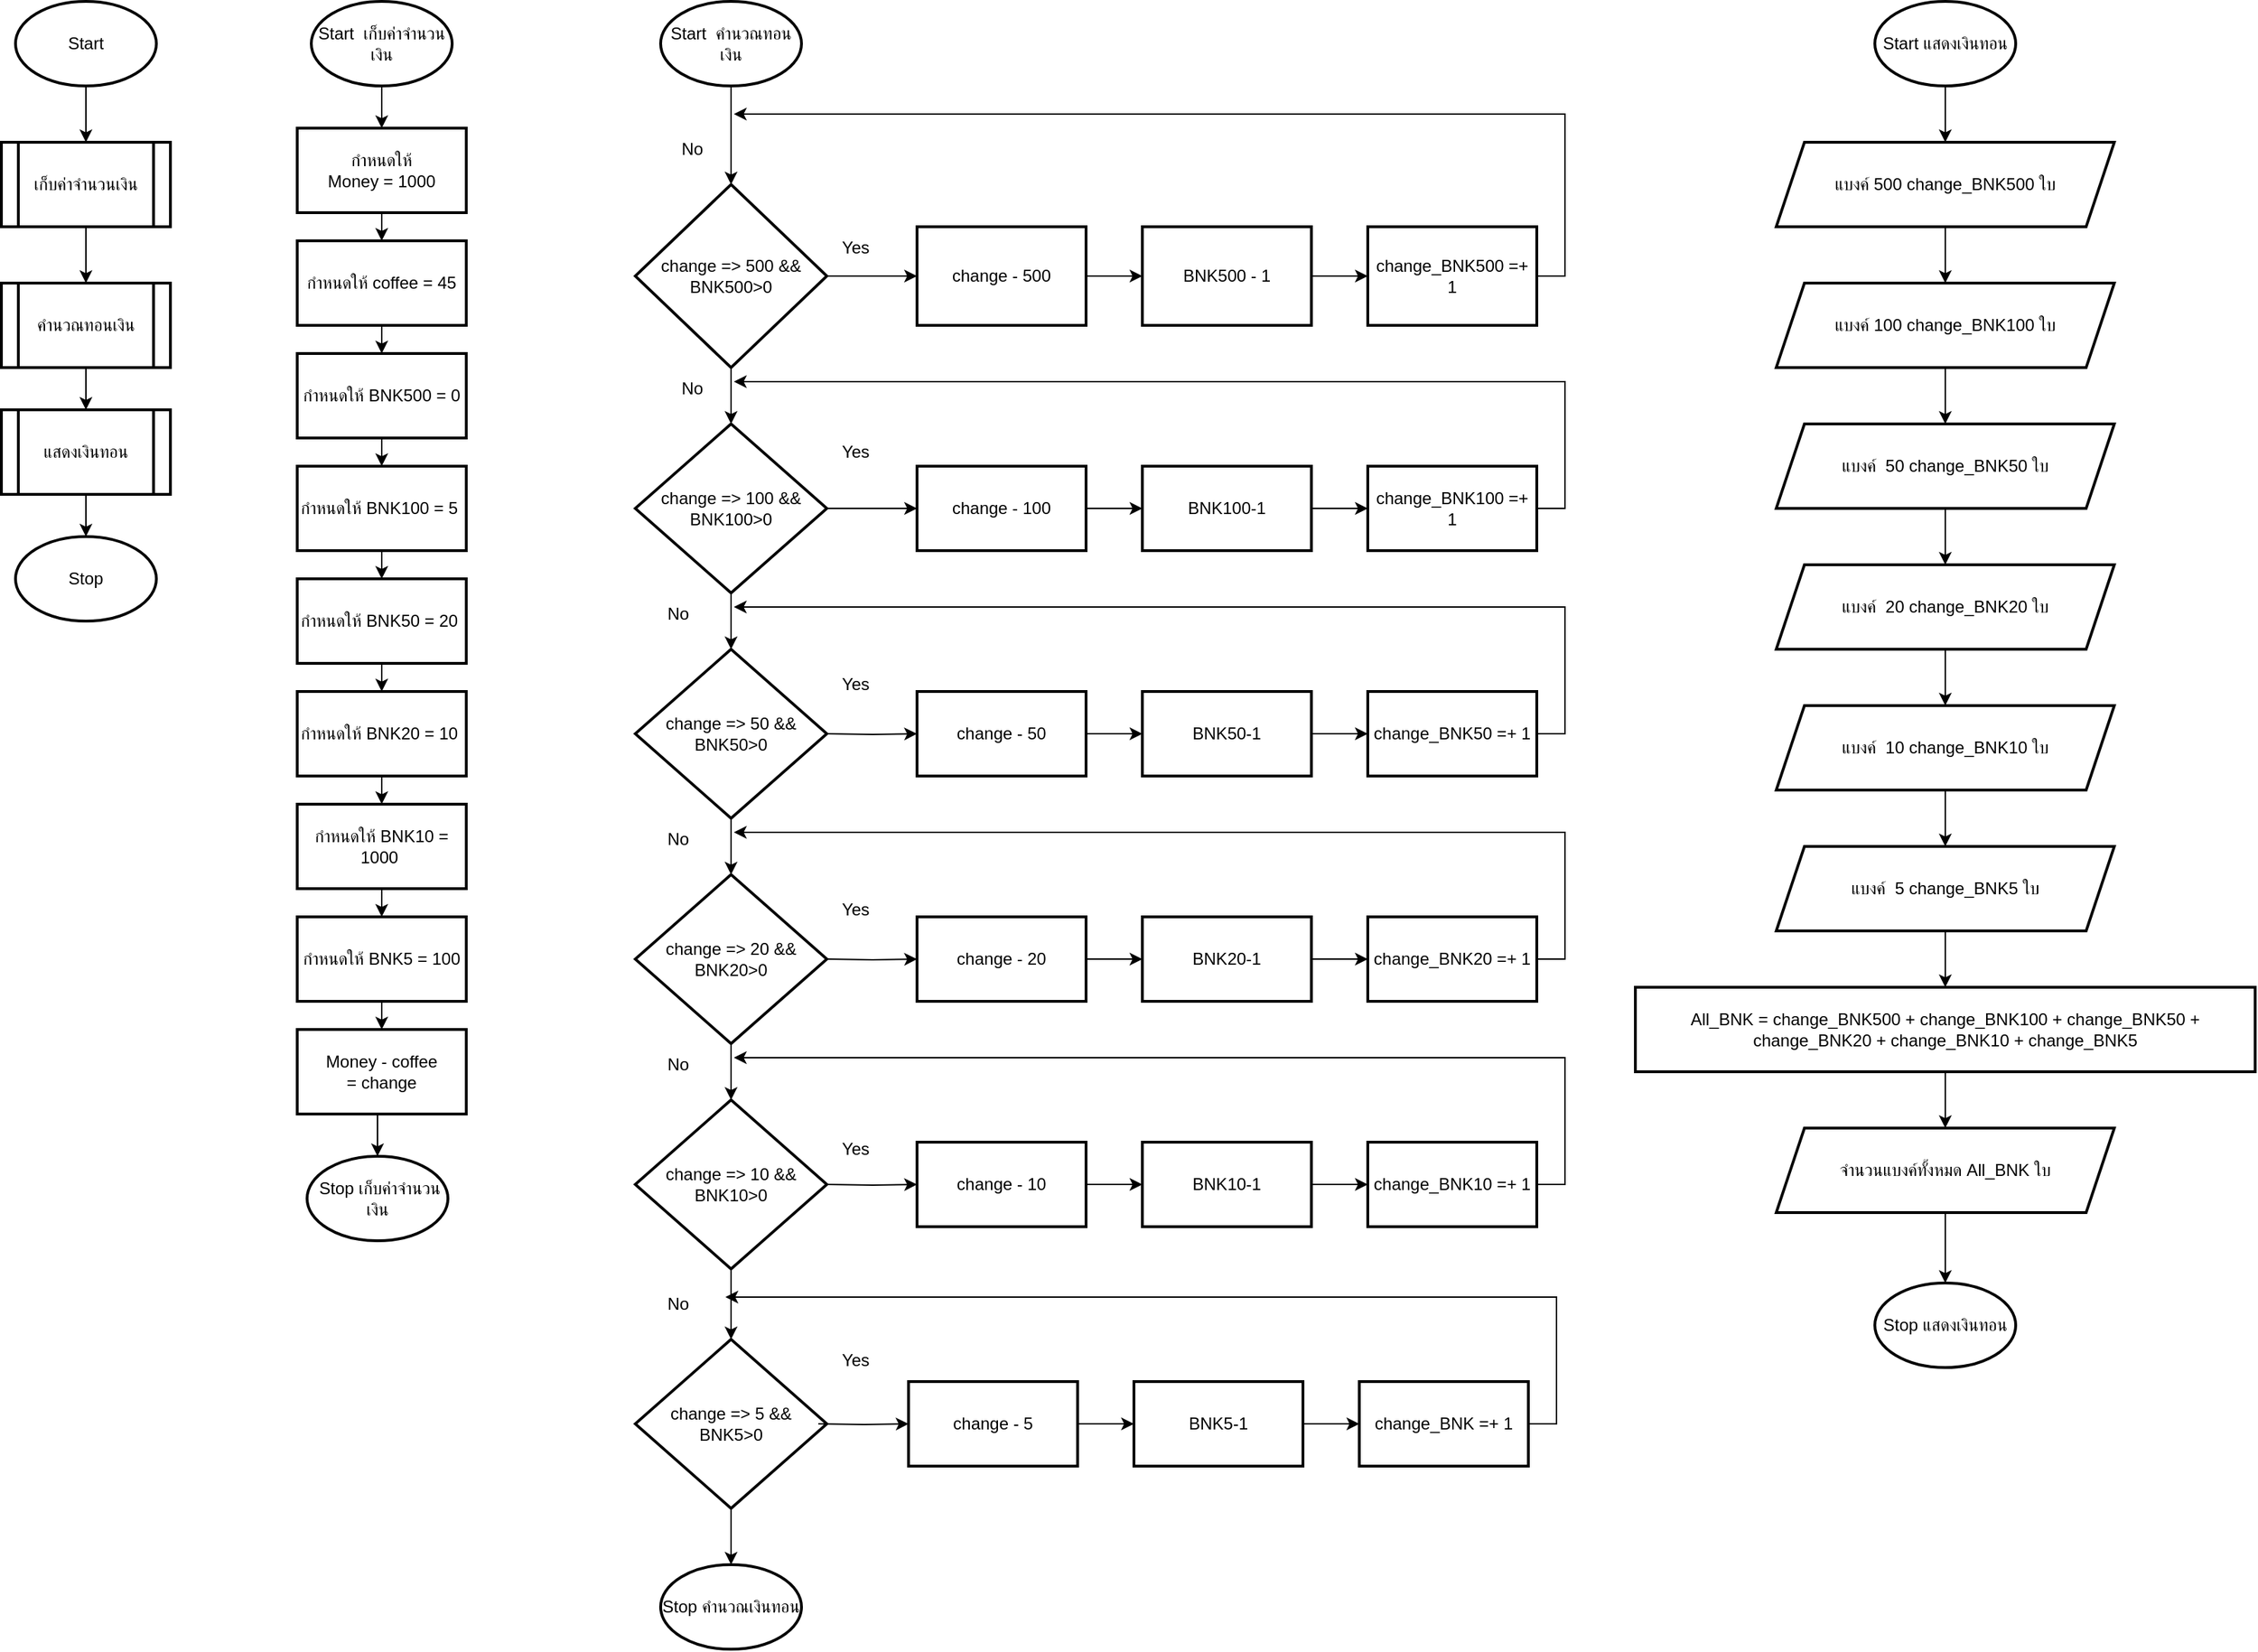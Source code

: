 <mxfile version="24.6.4" type="device">
  <diagram name="หน้า-1" id="3BrTF_8niSUf-r9iCkRO">
    <mxGraphModel dx="1932" dy="586" grid="1" gridSize="10" guides="1" tooltips="1" connect="1" arrows="1" fold="1" page="1" pageScale="1" pageWidth="827" pageHeight="1169" math="0" shadow="0">
      <root>
        <mxCell id="0" />
        <mxCell id="1" parent="0" />
        <mxCell id="0ssSMTU40QPU4PCMAQwY-18" value="" style="edgeStyle=orthogonalEdgeStyle;rounded=0;orthogonalLoop=1;jettySize=auto;html=1;" edge="1" parent="1" source="0ssSMTU40QPU4PCMAQwY-4" target="0ssSMTU40QPU4PCMAQwY-17">
          <mxGeometry relative="1" as="geometry" />
        </mxCell>
        <mxCell id="0ssSMTU40QPU4PCMAQwY-4" value="Start&amp;nbsp; เก็บค่าจำนวนเงิน" style="strokeWidth=2;html=1;shape=mxgraph.flowchart.start_1;whiteSpace=wrap;" vertex="1" parent="1">
          <mxGeometry x="-510" y="40" width="100" height="60" as="geometry" />
        </mxCell>
        <mxCell id="0ssSMTU40QPU4PCMAQwY-20" value="" style="edgeStyle=orthogonalEdgeStyle;rounded=0;orthogonalLoop=1;jettySize=auto;html=1;" edge="1" parent="1" source="0ssSMTU40QPU4PCMAQwY-17" target="0ssSMTU40QPU4PCMAQwY-19">
          <mxGeometry relative="1" as="geometry" />
        </mxCell>
        <mxCell id="0ssSMTU40QPU4PCMAQwY-17" value="&lt;div&gt;กำหนดให้&lt;/div&gt;&lt;div&gt;Money = 1000&lt;/div&gt;" style="whiteSpace=wrap;html=1;strokeWidth=2;" vertex="1" parent="1">
          <mxGeometry x="-520" y="130" width="120" height="60" as="geometry" />
        </mxCell>
        <mxCell id="0ssSMTU40QPU4PCMAQwY-22" value="" style="edgeStyle=orthogonalEdgeStyle;rounded=0;orthogonalLoop=1;jettySize=auto;html=1;" edge="1" parent="1" source="0ssSMTU40QPU4PCMAQwY-19" target="0ssSMTU40QPU4PCMAQwY-21">
          <mxGeometry relative="1" as="geometry" />
        </mxCell>
        <mxCell id="0ssSMTU40QPU4PCMAQwY-19" value="กำหนดให้ coffee = 45" style="whiteSpace=wrap;html=1;strokeWidth=2;" vertex="1" parent="1">
          <mxGeometry x="-520" y="210" width="120" height="60" as="geometry" />
        </mxCell>
        <mxCell id="0ssSMTU40QPU4PCMAQwY-24" value="" style="edgeStyle=orthogonalEdgeStyle;rounded=0;orthogonalLoop=1;jettySize=auto;html=1;" edge="1" parent="1" source="0ssSMTU40QPU4PCMAQwY-21" target="0ssSMTU40QPU4PCMAQwY-23">
          <mxGeometry relative="1" as="geometry" />
        </mxCell>
        <mxCell id="0ssSMTU40QPU4PCMAQwY-21" value="กำหนดให้ BNK500 = 0" style="whiteSpace=wrap;html=1;strokeWidth=2;" vertex="1" parent="1">
          <mxGeometry x="-520" y="290" width="120" height="60" as="geometry" />
        </mxCell>
        <mxCell id="0ssSMTU40QPU4PCMAQwY-27" value="" style="edgeStyle=orthogonalEdgeStyle;rounded=0;orthogonalLoop=1;jettySize=auto;html=1;" edge="1" parent="1" source="0ssSMTU40QPU4PCMAQwY-23" target="0ssSMTU40QPU4PCMAQwY-26">
          <mxGeometry relative="1" as="geometry" />
        </mxCell>
        <mxCell id="0ssSMTU40QPU4PCMAQwY-23" value="กำหนดให้ BNK100 = 5&amp;nbsp;" style="whiteSpace=wrap;html=1;strokeWidth=2;" vertex="1" parent="1">
          <mxGeometry x="-520" y="370" width="120" height="60" as="geometry" />
        </mxCell>
        <mxCell id="0ssSMTU40QPU4PCMAQwY-29" value="" style="edgeStyle=orthogonalEdgeStyle;rounded=0;orthogonalLoop=1;jettySize=auto;html=1;" edge="1" parent="1" source="0ssSMTU40QPU4PCMAQwY-26" target="0ssSMTU40QPU4PCMAQwY-28">
          <mxGeometry relative="1" as="geometry" />
        </mxCell>
        <mxCell id="0ssSMTU40QPU4PCMAQwY-26" value="กำหนดให้ BNK50 = 20&amp;nbsp;" style="whiteSpace=wrap;html=1;strokeWidth=2;" vertex="1" parent="1">
          <mxGeometry x="-520" y="450" width="120" height="60" as="geometry" />
        </mxCell>
        <mxCell id="0ssSMTU40QPU4PCMAQwY-31" value="" style="edgeStyle=orthogonalEdgeStyle;rounded=0;orthogonalLoop=1;jettySize=auto;html=1;" edge="1" parent="1" source="0ssSMTU40QPU4PCMAQwY-28" target="0ssSMTU40QPU4PCMAQwY-30">
          <mxGeometry relative="1" as="geometry" />
        </mxCell>
        <mxCell id="0ssSMTU40QPU4PCMAQwY-28" value="กำหนดให้ BNK20 = 10&amp;nbsp;" style="whiteSpace=wrap;html=1;strokeWidth=2;" vertex="1" parent="1">
          <mxGeometry x="-520" y="530" width="120" height="60" as="geometry" />
        </mxCell>
        <mxCell id="0ssSMTU40QPU4PCMAQwY-33" value="" style="edgeStyle=orthogonalEdgeStyle;rounded=0;orthogonalLoop=1;jettySize=auto;html=1;" edge="1" parent="1" source="0ssSMTU40QPU4PCMAQwY-30" target="0ssSMTU40QPU4PCMAQwY-32">
          <mxGeometry relative="1" as="geometry" />
        </mxCell>
        <mxCell id="0ssSMTU40QPU4PCMAQwY-30" value="กำหนดให้ BNK10 = 1000&amp;nbsp;" style="whiteSpace=wrap;html=1;strokeWidth=2;" vertex="1" parent="1">
          <mxGeometry x="-520" y="610" width="120" height="60" as="geometry" />
        </mxCell>
        <mxCell id="0ssSMTU40QPU4PCMAQwY-35" value="" style="edgeStyle=orthogonalEdgeStyle;rounded=0;orthogonalLoop=1;jettySize=auto;html=1;" edge="1" parent="1" source="0ssSMTU40QPU4PCMAQwY-32" target="0ssSMTU40QPU4PCMAQwY-34">
          <mxGeometry relative="1" as="geometry" />
        </mxCell>
        <mxCell id="0ssSMTU40QPU4PCMAQwY-32" value="กำหนดให้ BNK5 = 100" style="whiteSpace=wrap;html=1;strokeWidth=2;" vertex="1" parent="1">
          <mxGeometry x="-520" y="690" width="120" height="60" as="geometry" />
        </mxCell>
        <mxCell id="0ssSMTU40QPU4PCMAQwY-34" value="Money - coffee =&amp;nbsp;change" style="whiteSpace=wrap;html=1;strokeWidth=2;" vertex="1" parent="1">
          <mxGeometry x="-520" y="770" width="120" height="60" as="geometry" />
        </mxCell>
        <mxCell id="0ssSMTU40QPU4PCMAQwY-145" style="edgeStyle=orthogonalEdgeStyle;rounded=0;orthogonalLoop=1;jettySize=auto;html=1;exitX=1;exitY=0.5;exitDx=0;exitDy=0;entryX=0;entryY=0.5;entryDx=0;entryDy=0;" edge="1" parent="1" source="0ssSMTU40QPU4PCMAQwY-37" target="0ssSMTU40QPU4PCMAQwY-39">
          <mxGeometry relative="1" as="geometry" />
        </mxCell>
        <mxCell id="0ssSMTU40QPU4PCMAQwY-154" style="edgeStyle=orthogonalEdgeStyle;rounded=0;orthogonalLoop=1;jettySize=auto;html=1;exitX=0.5;exitY=1;exitDx=0;exitDy=0;entryX=0.5;entryY=0;entryDx=0;entryDy=0;" edge="1" parent="1" source="0ssSMTU40QPU4PCMAQwY-37" target="0ssSMTU40QPU4PCMAQwY-45">
          <mxGeometry relative="1" as="geometry" />
        </mxCell>
        <mxCell id="0ssSMTU40QPU4PCMAQwY-37" value="change =&amp;gt; 500 &amp;amp;&amp;amp; BNK500&amp;gt;0" style="rhombus;whiteSpace=wrap;html=1;strokeWidth=2;" vertex="1" parent="1">
          <mxGeometry x="-280" y="170" width="136" height="130" as="geometry" />
        </mxCell>
        <mxCell id="0ssSMTU40QPU4PCMAQwY-146" style="edgeStyle=orthogonalEdgeStyle;rounded=0;orthogonalLoop=1;jettySize=auto;html=1;exitX=1;exitY=0.5;exitDx=0;exitDy=0;entryX=0;entryY=0.5;entryDx=0;entryDy=0;" edge="1" parent="1" source="0ssSMTU40QPU4PCMAQwY-39" target="0ssSMTU40QPU4PCMAQwY-41">
          <mxGeometry relative="1" as="geometry" />
        </mxCell>
        <mxCell id="0ssSMTU40QPU4PCMAQwY-39" value="change - 500" style="whiteSpace=wrap;html=1;strokeWidth=2;" vertex="1" parent="1">
          <mxGeometry x="-80" y="200" width="120" height="70" as="geometry" />
        </mxCell>
        <mxCell id="0ssSMTU40QPU4PCMAQwY-147" style="edgeStyle=orthogonalEdgeStyle;rounded=0;orthogonalLoop=1;jettySize=auto;html=1;exitX=1;exitY=0.5;exitDx=0;exitDy=0;entryX=0;entryY=0.5;entryDx=0;entryDy=0;" edge="1" parent="1" source="0ssSMTU40QPU4PCMAQwY-41" target="0ssSMTU40QPU4PCMAQwY-120">
          <mxGeometry relative="1" as="geometry" />
        </mxCell>
        <mxCell id="0ssSMTU40QPU4PCMAQwY-41" value="BNK500 - 1" style="whiteSpace=wrap;html=1;strokeWidth=2;" vertex="1" parent="1">
          <mxGeometry x="80" y="200" width="120" height="70" as="geometry" />
        </mxCell>
        <mxCell id="0ssSMTU40QPU4PCMAQwY-57" value="" style="edgeStyle=orthogonalEdgeStyle;rounded=0;orthogonalLoop=1;jettySize=auto;html=1;" edge="1" parent="1" source="0ssSMTU40QPU4PCMAQwY-45" target="0ssSMTU40QPU4PCMAQwY-56">
          <mxGeometry relative="1" as="geometry" />
        </mxCell>
        <mxCell id="0ssSMTU40QPU4PCMAQwY-150" style="edgeStyle=orthogonalEdgeStyle;rounded=0;orthogonalLoop=1;jettySize=auto;html=1;exitX=1;exitY=0.5;exitDx=0;exitDy=0;entryX=0;entryY=0.5;entryDx=0;entryDy=0;" edge="1" parent="1" source="0ssSMTU40QPU4PCMAQwY-45" target="0ssSMTU40QPU4PCMAQwY-47">
          <mxGeometry relative="1" as="geometry" />
        </mxCell>
        <mxCell id="0ssSMTU40QPU4PCMAQwY-45" value="change =&amp;gt; 100 &amp;amp;&amp;amp; BNK100&amp;gt;0" style="rhombus;whiteSpace=wrap;html=1;strokeWidth=2;" vertex="1" parent="1">
          <mxGeometry x="-280" y="340" width="136" height="120" as="geometry" />
        </mxCell>
        <mxCell id="0ssSMTU40QPU4PCMAQwY-151" style="edgeStyle=orthogonalEdgeStyle;rounded=0;orthogonalLoop=1;jettySize=auto;html=1;exitX=1;exitY=0.5;exitDx=0;exitDy=0;entryX=0;entryY=0.5;entryDx=0;entryDy=0;" edge="1" parent="1" source="0ssSMTU40QPU4PCMAQwY-47" target="0ssSMTU40QPU4PCMAQwY-49">
          <mxGeometry relative="1" as="geometry" />
        </mxCell>
        <mxCell id="0ssSMTU40QPU4PCMAQwY-47" value="change - 100" style="whiteSpace=wrap;html=1;strokeWidth=2;" vertex="1" parent="1">
          <mxGeometry x="-80" y="370" width="120" height="60" as="geometry" />
        </mxCell>
        <mxCell id="0ssSMTU40QPU4PCMAQwY-152" style="edgeStyle=orthogonalEdgeStyle;rounded=0;orthogonalLoop=1;jettySize=auto;html=1;exitX=1;exitY=0.5;exitDx=0;exitDy=0;entryX=0;entryY=0.5;entryDx=0;entryDy=0;" edge="1" parent="1" source="0ssSMTU40QPU4PCMAQwY-49" target="0ssSMTU40QPU4PCMAQwY-149">
          <mxGeometry relative="1" as="geometry" />
        </mxCell>
        <mxCell id="0ssSMTU40QPU4PCMAQwY-49" value="BNK100-1" style="whiteSpace=wrap;html=1;strokeWidth=2;" vertex="1" parent="1">
          <mxGeometry x="80" y="370" width="120" height="60" as="geometry" />
        </mxCell>
        <mxCell id="0ssSMTU40QPU4PCMAQwY-163" style="edgeStyle=orthogonalEdgeStyle;rounded=0;orthogonalLoop=1;jettySize=auto;html=1;exitX=0.5;exitY=1;exitDx=0;exitDy=0;entryX=0.5;entryY=0;entryDx=0;entryDy=0;" edge="1" parent="1" source="0ssSMTU40QPU4PCMAQwY-56" target="0ssSMTU40QPU4PCMAQwY-63">
          <mxGeometry relative="1" as="geometry" />
        </mxCell>
        <mxCell id="0ssSMTU40QPU4PCMAQwY-56" value="change =&amp;gt; 50 &amp;amp;&amp;amp; BNK50&amp;gt;0" style="rhombus;whiteSpace=wrap;html=1;strokeWidth=2;" vertex="1" parent="1">
          <mxGeometry x="-280" y="500" width="136" height="120" as="geometry" />
        </mxCell>
        <mxCell id="0ssSMTU40QPU4PCMAQwY-171" style="edgeStyle=orthogonalEdgeStyle;rounded=0;orthogonalLoop=1;jettySize=auto;html=1;exitX=0.5;exitY=1;exitDx=0;exitDy=0;entryX=0.5;entryY=0;entryDx=0;entryDy=0;" edge="1" parent="1" source="0ssSMTU40QPU4PCMAQwY-63" target="0ssSMTU40QPU4PCMAQwY-73">
          <mxGeometry relative="1" as="geometry" />
        </mxCell>
        <mxCell id="0ssSMTU40QPU4PCMAQwY-63" value="change =&amp;gt; 20 &amp;amp;&amp;amp; BNK20&amp;gt;0" style="rhombus;whiteSpace=wrap;html=1;strokeWidth=2;" vertex="1" parent="1">
          <mxGeometry x="-280" y="660" width="136" height="120" as="geometry" />
        </mxCell>
        <mxCell id="0ssSMTU40QPU4PCMAQwY-187" style="edgeStyle=orthogonalEdgeStyle;rounded=0;orthogonalLoop=1;jettySize=auto;html=1;exitX=0.5;exitY=1;exitDx=0;exitDy=0;" edge="1" parent="1" source="0ssSMTU40QPU4PCMAQwY-73" target="0ssSMTU40QPU4PCMAQwY-101">
          <mxGeometry relative="1" as="geometry" />
        </mxCell>
        <mxCell id="0ssSMTU40QPU4PCMAQwY-73" value="change =&amp;gt; 10 &amp;amp;&amp;amp; BNK10&amp;gt;0" style="rhombus;whiteSpace=wrap;html=1;strokeWidth=2;" vertex="1" parent="1">
          <mxGeometry x="-280" y="820" width="136" height="120" as="geometry" />
        </mxCell>
        <mxCell id="0ssSMTU40QPU4PCMAQwY-196" style="edgeStyle=orthogonalEdgeStyle;rounded=0;orthogonalLoop=1;jettySize=auto;html=1;exitX=0.5;exitY=1;exitDx=0;exitDy=0;" edge="1" parent="1" source="0ssSMTU40QPU4PCMAQwY-101" target="0ssSMTU40QPU4PCMAQwY-195">
          <mxGeometry relative="1" as="geometry" />
        </mxCell>
        <mxCell id="0ssSMTU40QPU4PCMAQwY-101" value="change =&amp;gt; 5 &amp;amp;&amp;amp; BNK5&amp;gt;0" style="rhombus;whiteSpace=wrap;html=1;strokeWidth=2;" vertex="1" parent="1">
          <mxGeometry x="-280" y="990" width="136" height="120" as="geometry" />
        </mxCell>
        <mxCell id="0ssSMTU40QPU4PCMAQwY-148" style="edgeStyle=orthogonalEdgeStyle;rounded=0;orthogonalLoop=1;jettySize=auto;html=1;exitX=1;exitY=0.5;exitDx=0;exitDy=0;" edge="1" parent="1" source="0ssSMTU40QPU4PCMAQwY-120">
          <mxGeometry relative="1" as="geometry">
            <mxPoint x="-210" y="120" as="targetPoint" />
            <Array as="points">
              <mxPoint x="380" y="235" />
              <mxPoint x="380" y="120" />
            </Array>
          </mxGeometry>
        </mxCell>
        <mxCell id="0ssSMTU40QPU4PCMAQwY-120" value="change_BNK500 =+ 1" style="whiteSpace=wrap;html=1;strokeWidth=2;" vertex="1" parent="1">
          <mxGeometry x="240" y="200" width="120" height="70" as="geometry" />
        </mxCell>
        <mxCell id="0ssSMTU40QPU4PCMAQwY-130" value="" style="edgeStyle=orthogonalEdgeStyle;rounded=0;orthogonalLoop=1;jettySize=auto;html=1;" edge="1" parent="1" source="0ssSMTU40QPU4PCMAQwY-128" target="0ssSMTU40QPU4PCMAQwY-129">
          <mxGeometry relative="1" as="geometry" />
        </mxCell>
        <mxCell id="0ssSMTU40QPU4PCMAQwY-128" value="Start" style="strokeWidth=2;html=1;shape=mxgraph.flowchart.start_1;whiteSpace=wrap;" vertex="1" parent="1">
          <mxGeometry x="-720" y="40" width="100" height="60" as="geometry" />
        </mxCell>
        <mxCell id="0ssSMTU40QPU4PCMAQwY-132" value="" style="edgeStyle=orthogonalEdgeStyle;rounded=0;orthogonalLoop=1;jettySize=auto;html=1;" edge="1" parent="1" source="0ssSMTU40QPU4PCMAQwY-129" target="0ssSMTU40QPU4PCMAQwY-131">
          <mxGeometry relative="1" as="geometry" />
        </mxCell>
        <mxCell id="0ssSMTU40QPU4PCMAQwY-129" value="เก็บค่าจำนวนเงิน" style="shape=process;whiteSpace=wrap;html=1;backgroundOutline=1;strokeWidth=2;" vertex="1" parent="1">
          <mxGeometry x="-730" y="140" width="120" height="60" as="geometry" />
        </mxCell>
        <mxCell id="0ssSMTU40QPU4PCMAQwY-134" value="" style="edgeStyle=orthogonalEdgeStyle;rounded=0;orthogonalLoop=1;jettySize=auto;html=1;" edge="1" parent="1" source="0ssSMTU40QPU4PCMAQwY-131" target="0ssSMTU40QPU4PCMAQwY-133">
          <mxGeometry relative="1" as="geometry" />
        </mxCell>
        <mxCell id="0ssSMTU40QPU4PCMAQwY-131" value="คำนวณทอนเงิน" style="shape=process;whiteSpace=wrap;html=1;backgroundOutline=1;strokeWidth=2;" vertex="1" parent="1">
          <mxGeometry x="-730" y="240" width="120" height="60" as="geometry" />
        </mxCell>
        <mxCell id="0ssSMTU40QPU4PCMAQwY-138" style="edgeStyle=orthogonalEdgeStyle;rounded=0;orthogonalLoop=1;jettySize=auto;html=1;exitX=0.5;exitY=1;exitDx=0;exitDy=0;" edge="1" parent="1" source="0ssSMTU40QPU4PCMAQwY-133" target="0ssSMTU40QPU4PCMAQwY-137">
          <mxGeometry relative="1" as="geometry" />
        </mxCell>
        <mxCell id="0ssSMTU40QPU4PCMAQwY-133" value="แสดงเงินทอน" style="shape=process;whiteSpace=wrap;html=1;backgroundOutline=1;strokeWidth=2;" vertex="1" parent="1">
          <mxGeometry x="-730" y="330" width="120" height="60" as="geometry" />
        </mxCell>
        <mxCell id="0ssSMTU40QPU4PCMAQwY-137" value="Stop" style="strokeWidth=2;html=1;shape=mxgraph.flowchart.start_1;whiteSpace=wrap;" vertex="1" parent="1">
          <mxGeometry x="-720" y="420" width="100" height="60" as="geometry" />
        </mxCell>
        <mxCell id="0ssSMTU40QPU4PCMAQwY-139" value="&amp;nbsp;Stop เก็บค่าจำนวนเงิน" style="strokeWidth=2;html=1;shape=mxgraph.flowchart.start_1;whiteSpace=wrap;" vertex="1" parent="1">
          <mxGeometry x="-513" y="860" width="100" height="60" as="geometry" />
        </mxCell>
        <mxCell id="0ssSMTU40QPU4PCMAQwY-140" style="edgeStyle=orthogonalEdgeStyle;rounded=0;orthogonalLoop=1;jettySize=auto;html=1;exitX=0.5;exitY=1;exitDx=0;exitDy=0;entryX=0.5;entryY=0;entryDx=0;entryDy=0;entryPerimeter=0;" edge="1" parent="1" source="0ssSMTU40QPU4PCMAQwY-34" target="0ssSMTU40QPU4PCMAQwY-139">
          <mxGeometry relative="1" as="geometry" />
        </mxCell>
        <mxCell id="0ssSMTU40QPU4PCMAQwY-142" style="edgeStyle=orthogonalEdgeStyle;rounded=0;orthogonalLoop=1;jettySize=auto;html=1;exitX=0.5;exitY=1;exitDx=0;exitDy=0;exitPerimeter=0;entryX=0.5;entryY=0;entryDx=0;entryDy=0;" edge="1" parent="1" source="0ssSMTU40QPU4PCMAQwY-141" target="0ssSMTU40QPU4PCMAQwY-37">
          <mxGeometry relative="1" as="geometry" />
        </mxCell>
        <mxCell id="0ssSMTU40QPU4PCMAQwY-141" value="Start&amp;nbsp; คำนวณทอนเงิน" style="strokeWidth=2;html=1;shape=mxgraph.flowchart.start_1;whiteSpace=wrap;" vertex="1" parent="1">
          <mxGeometry x="-262" y="40" width="100" height="60" as="geometry" />
        </mxCell>
        <mxCell id="0ssSMTU40QPU4PCMAQwY-155" style="edgeStyle=orthogonalEdgeStyle;rounded=0;orthogonalLoop=1;jettySize=auto;html=1;exitX=1;exitY=0.5;exitDx=0;exitDy=0;" edge="1" parent="1" source="0ssSMTU40QPU4PCMAQwY-149">
          <mxGeometry relative="1" as="geometry">
            <mxPoint x="-210" y="310" as="targetPoint" />
            <Array as="points">
              <mxPoint x="380" y="400" />
              <mxPoint x="380" y="310" />
            </Array>
          </mxGeometry>
        </mxCell>
        <mxCell id="0ssSMTU40QPU4PCMAQwY-149" value="change_BNK100 =+ 1" style="whiteSpace=wrap;html=1;strokeWidth=2;" vertex="1" parent="1">
          <mxGeometry x="240" y="370" width="120" height="60" as="geometry" />
        </mxCell>
        <mxCell id="0ssSMTU40QPU4PCMAQwY-156" style="edgeStyle=orthogonalEdgeStyle;rounded=0;orthogonalLoop=1;jettySize=auto;html=1;exitX=1;exitY=0.5;exitDx=0;exitDy=0;entryX=0;entryY=0.5;entryDx=0;entryDy=0;" edge="1" parent="1" target="0ssSMTU40QPU4PCMAQwY-158">
          <mxGeometry relative="1" as="geometry">
            <mxPoint x="-144" y="560" as="sourcePoint" />
          </mxGeometry>
        </mxCell>
        <mxCell id="0ssSMTU40QPU4PCMAQwY-157" style="edgeStyle=orthogonalEdgeStyle;rounded=0;orthogonalLoop=1;jettySize=auto;html=1;exitX=1;exitY=0.5;exitDx=0;exitDy=0;entryX=0;entryY=0.5;entryDx=0;entryDy=0;" edge="1" parent="1" source="0ssSMTU40QPU4PCMAQwY-158" target="0ssSMTU40QPU4PCMAQwY-160">
          <mxGeometry relative="1" as="geometry" />
        </mxCell>
        <mxCell id="0ssSMTU40QPU4PCMAQwY-158" value="change - 50" style="whiteSpace=wrap;html=1;strokeWidth=2;" vertex="1" parent="1">
          <mxGeometry x="-80" y="530" width="120" height="60" as="geometry" />
        </mxCell>
        <mxCell id="0ssSMTU40QPU4PCMAQwY-159" style="edgeStyle=orthogonalEdgeStyle;rounded=0;orthogonalLoop=1;jettySize=auto;html=1;exitX=1;exitY=0.5;exitDx=0;exitDy=0;entryX=0;entryY=0.5;entryDx=0;entryDy=0;" edge="1" parent="1" source="0ssSMTU40QPU4PCMAQwY-160" target="0ssSMTU40QPU4PCMAQwY-162">
          <mxGeometry relative="1" as="geometry" />
        </mxCell>
        <mxCell id="0ssSMTU40QPU4PCMAQwY-160" value="BNK50-1" style="whiteSpace=wrap;html=1;strokeWidth=2;" vertex="1" parent="1">
          <mxGeometry x="80" y="530" width="120" height="60" as="geometry" />
        </mxCell>
        <mxCell id="0ssSMTU40QPU4PCMAQwY-161" style="edgeStyle=orthogonalEdgeStyle;rounded=0;orthogonalLoop=1;jettySize=auto;html=1;exitX=1;exitY=0.5;exitDx=0;exitDy=0;" edge="1" parent="1" source="0ssSMTU40QPU4PCMAQwY-162">
          <mxGeometry relative="1" as="geometry">
            <mxPoint x="-210" y="470" as="targetPoint" />
            <Array as="points">
              <mxPoint x="380" y="560" />
              <mxPoint x="380" y="470" />
            </Array>
          </mxGeometry>
        </mxCell>
        <mxCell id="0ssSMTU40QPU4PCMAQwY-162" value="change_BNK50 =+ 1" style="whiteSpace=wrap;html=1;strokeWidth=2;" vertex="1" parent="1">
          <mxGeometry x="240" y="530" width="120" height="60" as="geometry" />
        </mxCell>
        <mxCell id="0ssSMTU40QPU4PCMAQwY-164" style="edgeStyle=orthogonalEdgeStyle;rounded=0;orthogonalLoop=1;jettySize=auto;html=1;exitX=1;exitY=0.5;exitDx=0;exitDy=0;entryX=0;entryY=0.5;entryDx=0;entryDy=0;" edge="1" parent="1" target="0ssSMTU40QPU4PCMAQwY-166">
          <mxGeometry relative="1" as="geometry">
            <mxPoint x="-144" y="720" as="sourcePoint" />
          </mxGeometry>
        </mxCell>
        <mxCell id="0ssSMTU40QPU4PCMAQwY-165" style="edgeStyle=orthogonalEdgeStyle;rounded=0;orthogonalLoop=1;jettySize=auto;html=1;exitX=1;exitY=0.5;exitDx=0;exitDy=0;entryX=0;entryY=0.5;entryDx=0;entryDy=0;" edge="1" parent="1" source="0ssSMTU40QPU4PCMAQwY-166" target="0ssSMTU40QPU4PCMAQwY-168">
          <mxGeometry relative="1" as="geometry" />
        </mxCell>
        <mxCell id="0ssSMTU40QPU4PCMAQwY-166" value="change - 20" style="whiteSpace=wrap;html=1;strokeWidth=2;" vertex="1" parent="1">
          <mxGeometry x="-80" y="690" width="120" height="60" as="geometry" />
        </mxCell>
        <mxCell id="0ssSMTU40QPU4PCMAQwY-167" style="edgeStyle=orthogonalEdgeStyle;rounded=0;orthogonalLoop=1;jettySize=auto;html=1;exitX=1;exitY=0.5;exitDx=0;exitDy=0;entryX=0;entryY=0.5;entryDx=0;entryDy=0;" edge="1" parent="1" source="0ssSMTU40QPU4PCMAQwY-168" target="0ssSMTU40QPU4PCMAQwY-170">
          <mxGeometry relative="1" as="geometry" />
        </mxCell>
        <mxCell id="0ssSMTU40QPU4PCMAQwY-168" value="BNK20-1" style="whiteSpace=wrap;html=1;strokeWidth=2;" vertex="1" parent="1">
          <mxGeometry x="80" y="690" width="120" height="60" as="geometry" />
        </mxCell>
        <mxCell id="0ssSMTU40QPU4PCMAQwY-169" style="edgeStyle=orthogonalEdgeStyle;rounded=0;orthogonalLoop=1;jettySize=auto;html=1;exitX=1;exitY=0.5;exitDx=0;exitDy=0;" edge="1" parent="1" source="0ssSMTU40QPU4PCMAQwY-170">
          <mxGeometry relative="1" as="geometry">
            <mxPoint x="-210" y="630" as="targetPoint" />
            <Array as="points">
              <mxPoint x="380" y="720" />
              <mxPoint x="380" y="630" />
            </Array>
          </mxGeometry>
        </mxCell>
        <mxCell id="0ssSMTU40QPU4PCMAQwY-170" value="change_BNK20 =+ 1" style="whiteSpace=wrap;html=1;strokeWidth=2;" vertex="1" parent="1">
          <mxGeometry x="240" y="690" width="120" height="60" as="geometry" />
        </mxCell>
        <mxCell id="0ssSMTU40QPU4PCMAQwY-180" style="edgeStyle=orthogonalEdgeStyle;rounded=0;orthogonalLoop=1;jettySize=auto;html=1;exitX=1;exitY=0.5;exitDx=0;exitDy=0;entryX=0;entryY=0.5;entryDx=0;entryDy=0;" edge="1" parent="1" target="0ssSMTU40QPU4PCMAQwY-182">
          <mxGeometry relative="1" as="geometry">
            <mxPoint x="-144" y="880" as="sourcePoint" />
          </mxGeometry>
        </mxCell>
        <mxCell id="0ssSMTU40QPU4PCMAQwY-181" style="edgeStyle=orthogonalEdgeStyle;rounded=0;orthogonalLoop=1;jettySize=auto;html=1;exitX=1;exitY=0.5;exitDx=0;exitDy=0;entryX=0;entryY=0.5;entryDx=0;entryDy=0;" edge="1" parent="1" source="0ssSMTU40QPU4PCMAQwY-182" target="0ssSMTU40QPU4PCMAQwY-184">
          <mxGeometry relative="1" as="geometry" />
        </mxCell>
        <mxCell id="0ssSMTU40QPU4PCMAQwY-182" value="change - 10" style="whiteSpace=wrap;html=1;strokeWidth=2;" vertex="1" parent="1">
          <mxGeometry x="-80" y="850" width="120" height="60" as="geometry" />
        </mxCell>
        <mxCell id="0ssSMTU40QPU4PCMAQwY-183" style="edgeStyle=orthogonalEdgeStyle;rounded=0;orthogonalLoop=1;jettySize=auto;html=1;exitX=1;exitY=0.5;exitDx=0;exitDy=0;entryX=0;entryY=0.5;entryDx=0;entryDy=0;" edge="1" parent="1" source="0ssSMTU40QPU4PCMAQwY-184" target="0ssSMTU40QPU4PCMAQwY-186">
          <mxGeometry relative="1" as="geometry" />
        </mxCell>
        <mxCell id="0ssSMTU40QPU4PCMAQwY-184" value="BNK10-1" style="whiteSpace=wrap;html=1;strokeWidth=2;" vertex="1" parent="1">
          <mxGeometry x="80" y="850" width="120" height="60" as="geometry" />
        </mxCell>
        <mxCell id="0ssSMTU40QPU4PCMAQwY-185" style="edgeStyle=orthogonalEdgeStyle;rounded=0;orthogonalLoop=1;jettySize=auto;html=1;exitX=1;exitY=0.5;exitDx=0;exitDy=0;" edge="1" parent="1" source="0ssSMTU40QPU4PCMAQwY-186">
          <mxGeometry relative="1" as="geometry">
            <mxPoint x="-210" y="790" as="targetPoint" />
            <Array as="points">
              <mxPoint x="380" y="880" />
              <mxPoint x="380" y="790" />
            </Array>
          </mxGeometry>
        </mxCell>
        <mxCell id="0ssSMTU40QPU4PCMAQwY-186" value="change_BNK10 =+ 1" style="whiteSpace=wrap;html=1;strokeWidth=2;" vertex="1" parent="1">
          <mxGeometry x="240" y="850" width="120" height="60" as="geometry" />
        </mxCell>
        <mxCell id="0ssSMTU40QPU4PCMAQwY-188" style="edgeStyle=orthogonalEdgeStyle;rounded=0;orthogonalLoop=1;jettySize=auto;html=1;exitX=1;exitY=0.5;exitDx=0;exitDy=0;entryX=0;entryY=0.5;entryDx=0;entryDy=0;" edge="1" parent="1" target="0ssSMTU40QPU4PCMAQwY-190">
          <mxGeometry relative="1" as="geometry">
            <mxPoint x="-150" y="1050" as="sourcePoint" />
          </mxGeometry>
        </mxCell>
        <mxCell id="0ssSMTU40QPU4PCMAQwY-189" style="edgeStyle=orthogonalEdgeStyle;rounded=0;orthogonalLoop=1;jettySize=auto;html=1;exitX=1;exitY=0.5;exitDx=0;exitDy=0;entryX=0;entryY=0.5;entryDx=0;entryDy=0;" edge="1" parent="1" source="0ssSMTU40QPU4PCMAQwY-190" target="0ssSMTU40QPU4PCMAQwY-192">
          <mxGeometry relative="1" as="geometry" />
        </mxCell>
        <mxCell id="0ssSMTU40QPU4PCMAQwY-190" value="change - 5" style="whiteSpace=wrap;html=1;strokeWidth=2;" vertex="1" parent="1">
          <mxGeometry x="-86" y="1020" width="120" height="60" as="geometry" />
        </mxCell>
        <mxCell id="0ssSMTU40QPU4PCMAQwY-191" style="edgeStyle=orthogonalEdgeStyle;rounded=0;orthogonalLoop=1;jettySize=auto;html=1;exitX=1;exitY=0.5;exitDx=0;exitDy=0;entryX=0;entryY=0.5;entryDx=0;entryDy=0;" edge="1" parent="1" source="0ssSMTU40QPU4PCMAQwY-192" target="0ssSMTU40QPU4PCMAQwY-194">
          <mxGeometry relative="1" as="geometry" />
        </mxCell>
        <mxCell id="0ssSMTU40QPU4PCMAQwY-192" value="BNK5-1" style="whiteSpace=wrap;html=1;strokeWidth=2;" vertex="1" parent="1">
          <mxGeometry x="74" y="1020" width="120" height="60" as="geometry" />
        </mxCell>
        <mxCell id="0ssSMTU40QPU4PCMAQwY-193" style="edgeStyle=orthogonalEdgeStyle;rounded=0;orthogonalLoop=1;jettySize=auto;html=1;exitX=1;exitY=0.5;exitDx=0;exitDy=0;" edge="1" parent="1" source="0ssSMTU40QPU4PCMAQwY-194">
          <mxGeometry relative="1" as="geometry">
            <mxPoint x="-216" y="960" as="targetPoint" />
            <Array as="points">
              <mxPoint x="374" y="1050" />
              <mxPoint x="374" y="960" />
            </Array>
          </mxGeometry>
        </mxCell>
        <mxCell id="0ssSMTU40QPU4PCMAQwY-194" value="change_BNK =+ 1" style="whiteSpace=wrap;html=1;strokeWidth=2;" vertex="1" parent="1">
          <mxGeometry x="234" y="1020" width="120" height="60" as="geometry" />
        </mxCell>
        <mxCell id="0ssSMTU40QPU4PCMAQwY-195" value="Stop คำนวณเงินทอน" style="strokeWidth=2;html=1;shape=mxgraph.flowchart.start_1;whiteSpace=wrap;" vertex="1" parent="1">
          <mxGeometry x="-262" y="1150" width="100" height="60" as="geometry" />
        </mxCell>
        <mxCell id="0ssSMTU40QPU4PCMAQwY-199" value="" style="edgeStyle=orthogonalEdgeStyle;rounded=0;orthogonalLoop=1;jettySize=auto;html=1;" edge="1" parent="1" source="0ssSMTU40QPU4PCMAQwY-197" target="0ssSMTU40QPU4PCMAQwY-198">
          <mxGeometry relative="1" as="geometry" />
        </mxCell>
        <mxCell id="0ssSMTU40QPU4PCMAQwY-197" value="Start แสดงเงินทอน" style="strokeWidth=2;html=1;shape=mxgraph.flowchart.start_1;whiteSpace=wrap;" vertex="1" parent="1">
          <mxGeometry x="600" y="40" width="100" height="60" as="geometry" />
        </mxCell>
        <mxCell id="0ssSMTU40QPU4PCMAQwY-201" value="" style="edgeStyle=orthogonalEdgeStyle;rounded=0;orthogonalLoop=1;jettySize=auto;html=1;" edge="1" parent="1" source="0ssSMTU40QPU4PCMAQwY-198" target="0ssSMTU40QPU4PCMAQwY-200">
          <mxGeometry relative="1" as="geometry" />
        </mxCell>
        <mxCell id="0ssSMTU40QPU4PCMAQwY-198" value="แบงค์ 500 change_BNK500 ใบ" style="shape=parallelogram;perimeter=parallelogramPerimeter;whiteSpace=wrap;html=1;fixedSize=1;strokeWidth=2;" vertex="1" parent="1">
          <mxGeometry x="530" y="140" width="240" height="60" as="geometry" />
        </mxCell>
        <mxCell id="0ssSMTU40QPU4PCMAQwY-203" value="" style="edgeStyle=orthogonalEdgeStyle;rounded=0;orthogonalLoop=1;jettySize=auto;html=1;" edge="1" parent="1" source="0ssSMTU40QPU4PCMAQwY-200" target="0ssSMTU40QPU4PCMAQwY-202">
          <mxGeometry relative="1" as="geometry" />
        </mxCell>
        <mxCell id="0ssSMTU40QPU4PCMAQwY-200" value="แบงค์ 100 change_BNK100 ใบ" style="shape=parallelogram;perimeter=parallelogramPerimeter;whiteSpace=wrap;html=1;fixedSize=1;strokeWidth=2;" vertex="1" parent="1">
          <mxGeometry x="530" y="240" width="240" height="60" as="geometry" />
        </mxCell>
        <mxCell id="0ssSMTU40QPU4PCMAQwY-205" value="" style="edgeStyle=orthogonalEdgeStyle;rounded=0;orthogonalLoop=1;jettySize=auto;html=1;" edge="1" parent="1" source="0ssSMTU40QPU4PCMAQwY-202" target="0ssSMTU40QPU4PCMAQwY-204">
          <mxGeometry relative="1" as="geometry" />
        </mxCell>
        <mxCell id="0ssSMTU40QPU4PCMAQwY-202" value="แบงค์&amp;nbsp; 50 change_BNK50 ใบ" style="shape=parallelogram;perimeter=parallelogramPerimeter;whiteSpace=wrap;html=1;fixedSize=1;strokeWidth=2;" vertex="1" parent="1">
          <mxGeometry x="530" y="340" width="240" height="60" as="geometry" />
        </mxCell>
        <mxCell id="0ssSMTU40QPU4PCMAQwY-207" value="" style="edgeStyle=orthogonalEdgeStyle;rounded=0;orthogonalLoop=1;jettySize=auto;html=1;" edge="1" parent="1" source="0ssSMTU40QPU4PCMAQwY-204" target="0ssSMTU40QPU4PCMAQwY-206">
          <mxGeometry relative="1" as="geometry" />
        </mxCell>
        <mxCell id="0ssSMTU40QPU4PCMAQwY-204" value="แบงค์&amp;nbsp; 20 change_BNK20 ใบ" style="shape=parallelogram;perimeter=parallelogramPerimeter;whiteSpace=wrap;html=1;fixedSize=1;strokeWidth=2;" vertex="1" parent="1">
          <mxGeometry x="530" y="440" width="240" height="60" as="geometry" />
        </mxCell>
        <mxCell id="0ssSMTU40QPU4PCMAQwY-209" value="" style="edgeStyle=orthogonalEdgeStyle;rounded=0;orthogonalLoop=1;jettySize=auto;html=1;" edge="1" parent="1" source="0ssSMTU40QPU4PCMAQwY-206" target="0ssSMTU40QPU4PCMAQwY-208">
          <mxGeometry relative="1" as="geometry" />
        </mxCell>
        <mxCell id="0ssSMTU40QPU4PCMAQwY-206" value="แบงค์&amp;nbsp; 10 change_BNK10 ใบ" style="shape=parallelogram;perimeter=parallelogramPerimeter;whiteSpace=wrap;html=1;fixedSize=1;strokeWidth=2;" vertex="1" parent="1">
          <mxGeometry x="530" y="540" width="240" height="60" as="geometry" />
        </mxCell>
        <mxCell id="0ssSMTU40QPU4PCMAQwY-211" value="" style="edgeStyle=orthogonalEdgeStyle;rounded=0;orthogonalLoop=1;jettySize=auto;html=1;" edge="1" parent="1" source="0ssSMTU40QPU4PCMAQwY-208" target="0ssSMTU40QPU4PCMAQwY-210">
          <mxGeometry relative="1" as="geometry" />
        </mxCell>
        <mxCell id="0ssSMTU40QPU4PCMAQwY-208" value="แบงค์&amp;nbsp; 5 change_BNK5 ใบ" style="shape=parallelogram;perimeter=parallelogramPerimeter;whiteSpace=wrap;html=1;fixedSize=1;strokeWidth=2;" vertex="1" parent="1">
          <mxGeometry x="530" y="640" width="240" height="60" as="geometry" />
        </mxCell>
        <mxCell id="0ssSMTU40QPU4PCMAQwY-213" style="edgeStyle=orthogonalEdgeStyle;rounded=0;orthogonalLoop=1;jettySize=auto;html=1;exitX=0.5;exitY=1;exitDx=0;exitDy=0;" edge="1" parent="1" source="0ssSMTU40QPU4PCMAQwY-210" target="0ssSMTU40QPU4PCMAQwY-212">
          <mxGeometry relative="1" as="geometry" />
        </mxCell>
        <mxCell id="0ssSMTU40QPU4PCMAQwY-210" value="All_BNK = change_BNK500 + change_BNK100 + change_BNK50 + change_BNK20 + change_BNK10 + change_BNK5" style="whiteSpace=wrap;html=1;strokeWidth=2;" vertex="1" parent="1">
          <mxGeometry x="430" y="740" width="440" height="60" as="geometry" />
        </mxCell>
        <mxCell id="0ssSMTU40QPU4PCMAQwY-233" style="edgeStyle=orthogonalEdgeStyle;rounded=0;orthogonalLoop=1;jettySize=auto;html=1;exitX=0.5;exitY=1;exitDx=0;exitDy=0;" edge="1" parent="1" source="0ssSMTU40QPU4PCMAQwY-212" target="0ssSMTU40QPU4PCMAQwY-232">
          <mxGeometry relative="1" as="geometry" />
        </mxCell>
        <mxCell id="0ssSMTU40QPU4PCMAQwY-212" value="จำนวนแบงค์ทั้งหมด All_BNK ใบ" style="shape=parallelogram;perimeter=parallelogramPerimeter;whiteSpace=wrap;html=1;fixedSize=1;strokeWidth=2;" vertex="1" parent="1">
          <mxGeometry x="530" y="840" width="240" height="60" as="geometry" />
        </mxCell>
        <mxCell id="0ssSMTU40QPU4PCMAQwY-214" value="Yes" style="text;html=1;align=center;verticalAlign=middle;resizable=0;points=[];autosize=1;strokeColor=none;fillColor=none;" vertex="1" parent="1">
          <mxGeometry x="-144" y="200" width="40" height="30" as="geometry" />
        </mxCell>
        <mxCell id="0ssSMTU40QPU4PCMAQwY-218" value="Yes" style="text;html=1;align=center;verticalAlign=middle;resizable=0;points=[];autosize=1;strokeColor=none;fillColor=none;" vertex="1" parent="1">
          <mxGeometry x="-144" y="345" width="40" height="30" as="geometry" />
        </mxCell>
        <mxCell id="0ssSMTU40QPU4PCMAQwY-220" value="Yes" style="text;html=1;align=center;verticalAlign=middle;resizable=0;points=[];autosize=1;strokeColor=none;fillColor=none;" vertex="1" parent="1">
          <mxGeometry x="-144" y="510" width="40" height="30" as="geometry" />
        </mxCell>
        <mxCell id="0ssSMTU40QPU4PCMAQwY-222" value="Yes" style="text;html=1;align=center;verticalAlign=middle;resizable=0;points=[];autosize=1;strokeColor=none;fillColor=none;" vertex="1" parent="1">
          <mxGeometry x="-144" y="670" width="40" height="30" as="geometry" />
        </mxCell>
        <mxCell id="0ssSMTU40QPU4PCMAQwY-223" value="Yes" style="text;html=1;align=center;verticalAlign=middle;resizable=0;points=[];autosize=1;strokeColor=none;fillColor=none;" vertex="1" parent="1">
          <mxGeometry x="-144" y="840" width="40" height="30" as="geometry" />
        </mxCell>
        <mxCell id="0ssSMTU40QPU4PCMAQwY-224" value="Yes" style="text;html=1;align=center;verticalAlign=middle;resizable=0;points=[];autosize=1;strokeColor=none;fillColor=none;" vertex="1" parent="1">
          <mxGeometry x="-144" y="990" width="40" height="30" as="geometry" />
        </mxCell>
        <mxCell id="0ssSMTU40QPU4PCMAQwY-225" value="No" style="text;html=1;align=center;verticalAlign=middle;resizable=0;points=[];autosize=1;strokeColor=none;fillColor=none;" vertex="1" parent="1">
          <mxGeometry x="-260" y="130" width="40" height="30" as="geometry" />
        </mxCell>
        <mxCell id="0ssSMTU40QPU4PCMAQwY-226" value="No" style="text;html=1;align=center;verticalAlign=middle;resizable=0;points=[];autosize=1;strokeColor=none;fillColor=none;" vertex="1" parent="1">
          <mxGeometry x="-260" y="300" width="40" height="30" as="geometry" />
        </mxCell>
        <mxCell id="0ssSMTU40QPU4PCMAQwY-227" value="No" style="text;html=1;align=center;verticalAlign=middle;resizable=0;points=[];autosize=1;strokeColor=none;fillColor=none;" vertex="1" parent="1">
          <mxGeometry x="-270" y="460" width="40" height="30" as="geometry" />
        </mxCell>
        <mxCell id="0ssSMTU40QPU4PCMAQwY-228" value="No" style="text;html=1;align=center;verticalAlign=middle;resizable=0;points=[];autosize=1;strokeColor=none;fillColor=none;" vertex="1" parent="1">
          <mxGeometry x="-270" y="620" width="40" height="30" as="geometry" />
        </mxCell>
        <mxCell id="0ssSMTU40QPU4PCMAQwY-229" value="No" style="text;html=1;align=center;verticalAlign=middle;resizable=0;points=[];autosize=1;strokeColor=none;fillColor=none;" vertex="1" parent="1">
          <mxGeometry x="-270" y="780" width="40" height="30" as="geometry" />
        </mxCell>
        <mxCell id="0ssSMTU40QPU4PCMAQwY-230" value="No" style="text;html=1;align=center;verticalAlign=middle;resizable=0;points=[];autosize=1;strokeColor=none;fillColor=none;" vertex="1" parent="1">
          <mxGeometry x="-270" y="950" width="40" height="30" as="geometry" />
        </mxCell>
        <mxCell id="0ssSMTU40QPU4PCMAQwY-232" value="Stop แสดงเงินทอน" style="strokeWidth=2;html=1;shape=mxgraph.flowchart.start_1;whiteSpace=wrap;" vertex="1" parent="1">
          <mxGeometry x="600" y="950" width="100" height="60" as="geometry" />
        </mxCell>
      </root>
    </mxGraphModel>
  </diagram>
</mxfile>
